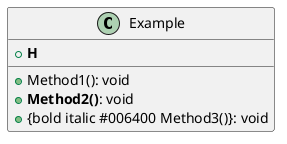 @startuml

!define BOLD bold italic #006400

class Example {
  + Method1(): void
  + **Method2()**: void
  + {BOLD Method3()}: void
  +**H**
}

@enduml